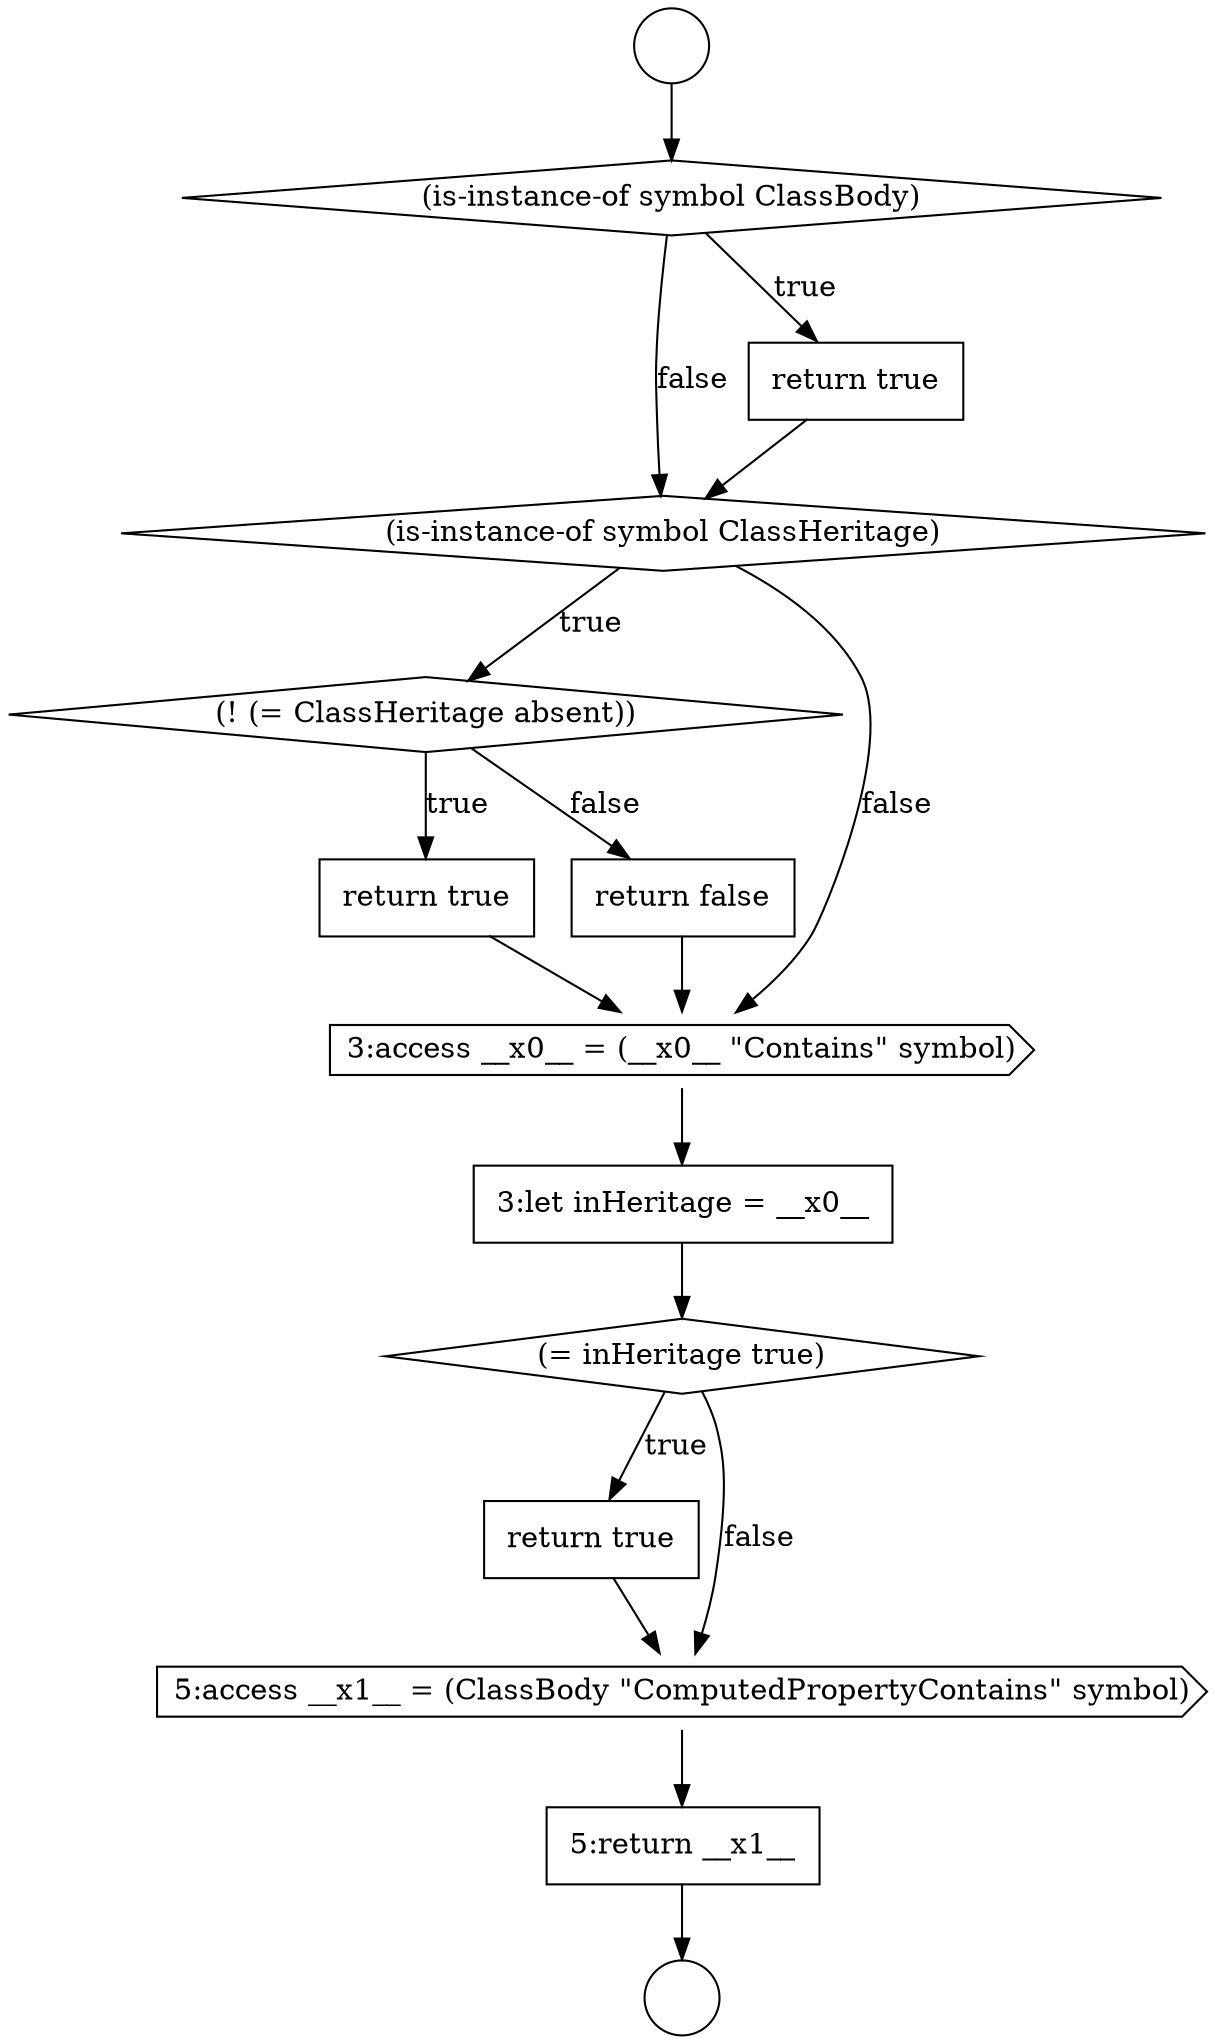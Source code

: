 digraph {
  node9580 [shape=none, margin=0, label=<<font color="black">
    <table border="0" cellborder="1" cellspacing="0" cellpadding="10">
      <tr><td align="left">3:let inHeritage = __x0__</td></tr>
    </table>
  </font>> color="black" fillcolor="white" style=filled]
  node9584 [shape=none, margin=0, label=<<font color="black">
    <table border="0" cellborder="1" cellspacing="0" cellpadding="10">
      <tr><td align="left">5:return __x1__</td></tr>
    </table>
  </font>> color="black" fillcolor="white" style=filled]
  node9571 [shape=circle label=" " color="black" fillcolor="white" style=filled]
  node9576 [shape=diamond, label=<<font color="black">(! (= ClassHeritage absent))</font>> color="black" fillcolor="white" style=filled]
  node9581 [shape=diamond, label=<<font color="black">(= inHeritage true)</font>> color="black" fillcolor="white" style=filled]
  node9577 [shape=none, margin=0, label=<<font color="black">
    <table border="0" cellborder="1" cellspacing="0" cellpadding="10">
      <tr><td align="left">return true</td></tr>
    </table>
  </font>> color="black" fillcolor="white" style=filled]
  node9575 [shape=diamond, label=<<font color="black">(is-instance-of symbol ClassHeritage)</font>> color="black" fillcolor="white" style=filled]
  node9582 [shape=none, margin=0, label=<<font color="black">
    <table border="0" cellborder="1" cellspacing="0" cellpadding="10">
      <tr><td align="left">return true</td></tr>
    </table>
  </font>> color="black" fillcolor="white" style=filled]
  node9578 [shape=none, margin=0, label=<<font color="black">
    <table border="0" cellborder="1" cellspacing="0" cellpadding="10">
      <tr><td align="left">return false</td></tr>
    </table>
  </font>> color="black" fillcolor="white" style=filled]
  node9574 [shape=none, margin=0, label=<<font color="black">
    <table border="0" cellborder="1" cellspacing="0" cellpadding="10">
      <tr><td align="left">return true</td></tr>
    </table>
  </font>> color="black" fillcolor="white" style=filled]
  node9579 [shape=cds, label=<<font color="black">3:access __x0__ = (__x0__ &quot;Contains&quot; symbol)</font>> color="black" fillcolor="white" style=filled]
  node9583 [shape=cds, label=<<font color="black">5:access __x1__ = (ClassBody &quot;ComputedPropertyContains&quot; symbol)</font>> color="black" fillcolor="white" style=filled]
  node9573 [shape=diamond, label=<<font color="black">(is-instance-of symbol ClassBody)</font>> color="black" fillcolor="white" style=filled]
  node9572 [shape=circle label=" " color="black" fillcolor="white" style=filled]
  node9583 -> node9584 [ color="black"]
  node9578 -> node9579 [ color="black"]
  node9573 -> node9574 [label=<<font color="black">true</font>> color="black"]
  node9573 -> node9575 [label=<<font color="black">false</font>> color="black"]
  node9576 -> node9577 [label=<<font color="black">true</font>> color="black"]
  node9576 -> node9578 [label=<<font color="black">false</font>> color="black"]
  node9584 -> node9572 [ color="black"]
  node9574 -> node9575 [ color="black"]
  node9581 -> node9582 [label=<<font color="black">true</font>> color="black"]
  node9581 -> node9583 [label=<<font color="black">false</font>> color="black"]
  node9579 -> node9580 [ color="black"]
  node9575 -> node9576 [label=<<font color="black">true</font>> color="black"]
  node9575 -> node9579 [label=<<font color="black">false</font>> color="black"]
  node9580 -> node9581 [ color="black"]
  node9571 -> node9573 [ color="black"]
  node9577 -> node9579 [ color="black"]
  node9582 -> node9583 [ color="black"]
}
